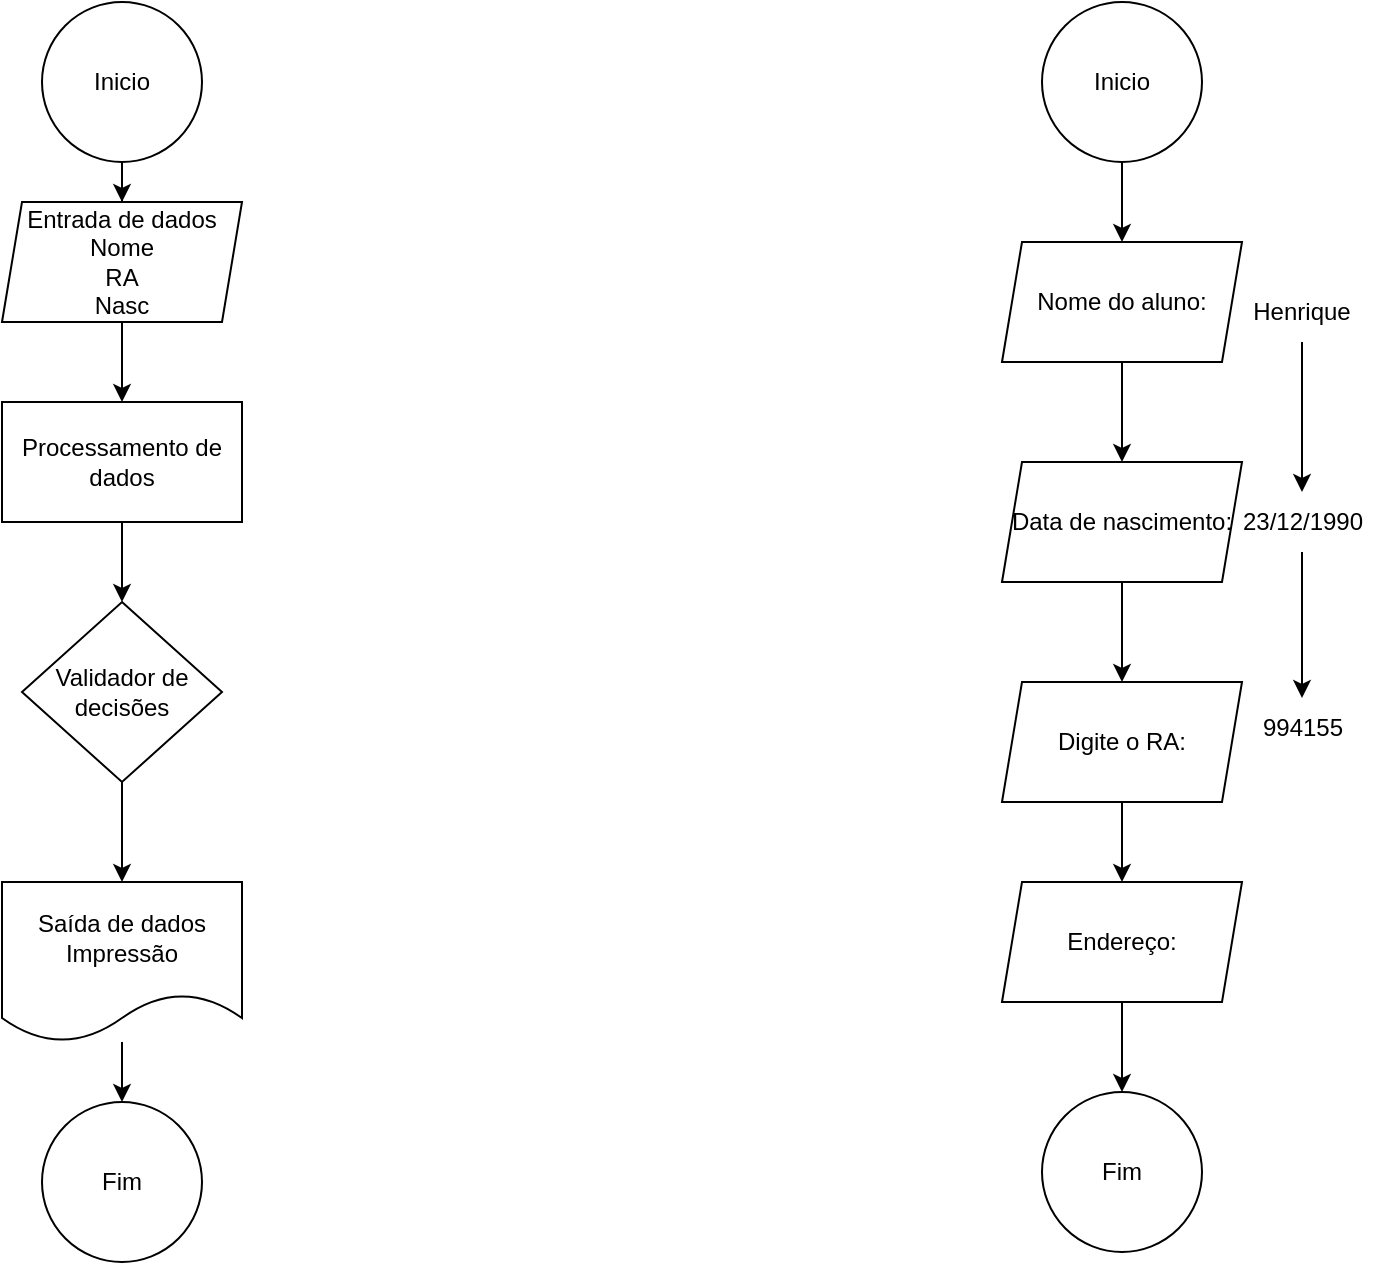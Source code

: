 <mxfile version="24.7.17">
  <diagram name="Página-1" id="Qk5jfIHpjvVt_mnPJwoi">
    <mxGraphModel dx="1674" dy="780" grid="1" gridSize="10" guides="1" tooltips="1" connect="1" arrows="1" fold="1" page="1" pageScale="1" pageWidth="827" pageHeight="1169" math="0" shadow="0">
      <root>
        <mxCell id="0" />
        <mxCell id="1" parent="0" />
        <mxCell id="3zrcTV9IkVDDETko09C1-13" value="" style="edgeStyle=orthogonalEdgeStyle;rounded=0;orthogonalLoop=1;jettySize=auto;html=1;" parent="1" source="3zrcTV9IkVDDETko09C1-1" target="3zrcTV9IkVDDETko09C1-6" edge="1">
          <mxGeometry relative="1" as="geometry" />
        </mxCell>
        <mxCell id="3zrcTV9IkVDDETko09C1-1" value="Inicio" style="ellipse;whiteSpace=wrap;html=1;aspect=fixed;" parent="1" vertex="1">
          <mxGeometry x="20" width="80" height="80" as="geometry" />
        </mxCell>
        <mxCell id="3zrcTV9IkVDDETko09C1-2" value="Fim" style="ellipse;whiteSpace=wrap;html=1;aspect=fixed;" parent="1" vertex="1">
          <mxGeometry x="20" y="550" width="80" height="80" as="geometry" />
        </mxCell>
        <mxCell id="3zrcTV9IkVDDETko09C1-14" value="" style="edgeStyle=orthogonalEdgeStyle;rounded=0;orthogonalLoop=1;jettySize=auto;html=1;" parent="1" source="3zrcTV9IkVDDETko09C1-6" target="3zrcTV9IkVDDETko09C1-7" edge="1">
          <mxGeometry relative="1" as="geometry" />
        </mxCell>
        <mxCell id="3zrcTV9IkVDDETko09C1-6" value="Entrada de dados&lt;div&gt;Nome&lt;/div&gt;&lt;div&gt;RA&lt;/div&gt;&lt;div&gt;Nasc&lt;/div&gt;" style="shape=parallelogram;perimeter=parallelogramPerimeter;whiteSpace=wrap;html=1;fixedSize=1;size=10;" parent="1" vertex="1">
          <mxGeometry y="100" width="120" height="60" as="geometry" />
        </mxCell>
        <mxCell id="3zrcTV9IkVDDETko09C1-15" value="" style="edgeStyle=orthogonalEdgeStyle;rounded=0;orthogonalLoop=1;jettySize=auto;html=1;" parent="1" source="3zrcTV9IkVDDETko09C1-7" target="3zrcTV9IkVDDETko09C1-8" edge="1">
          <mxGeometry relative="1" as="geometry" />
        </mxCell>
        <mxCell id="3zrcTV9IkVDDETko09C1-7" value="Processamento de dados" style="rounded=0;whiteSpace=wrap;html=1;" parent="1" vertex="1">
          <mxGeometry y="200" width="120" height="60" as="geometry" />
        </mxCell>
        <mxCell id="3zrcTV9IkVDDETko09C1-16" value="" style="edgeStyle=orthogonalEdgeStyle;rounded=0;orthogonalLoop=1;jettySize=auto;html=1;" parent="1" source="3zrcTV9IkVDDETko09C1-8" target="3zrcTV9IkVDDETko09C1-9" edge="1">
          <mxGeometry relative="1" as="geometry" />
        </mxCell>
        <mxCell id="3zrcTV9IkVDDETko09C1-8" value="Validador de decisões" style="rhombus;whiteSpace=wrap;html=1;" parent="1" vertex="1">
          <mxGeometry x="10" y="300" width="100" height="90" as="geometry" />
        </mxCell>
        <mxCell id="U8wfwy2ZIG0Z8fR33EV_-7" value="" style="edgeStyle=orthogonalEdgeStyle;rounded=0;orthogonalLoop=1;jettySize=auto;html=1;" edge="1" parent="1" source="3zrcTV9IkVDDETko09C1-9" target="3zrcTV9IkVDDETko09C1-2">
          <mxGeometry relative="1" as="geometry" />
        </mxCell>
        <mxCell id="3zrcTV9IkVDDETko09C1-9" value="Saída de dados&lt;div&gt;Impressão&lt;/div&gt;" style="shape=document;whiteSpace=wrap;html=1;boundedLbl=1;" parent="1" vertex="1">
          <mxGeometry y="440" width="120" height="80" as="geometry" />
        </mxCell>
        <mxCell id="3zrcTV9IkVDDETko09C1-12" value="" style="edgeStyle=orthogonalEdgeStyle;rounded=0;orthogonalLoop=1;jettySize=auto;html=1;" parent="1" source="3zrcTV9IkVDDETko09C1-10" target="3zrcTV9IkVDDETko09C1-11" edge="1">
          <mxGeometry relative="1" as="geometry" />
        </mxCell>
        <mxCell id="3zrcTV9IkVDDETko09C1-10" value="Inicio" style="ellipse;whiteSpace=wrap;html=1;aspect=fixed;" parent="1" vertex="1">
          <mxGeometry x="520" width="80" height="80" as="geometry" />
        </mxCell>
        <mxCell id="3zrcTV9IkVDDETko09C1-22" value="" style="edgeStyle=orthogonalEdgeStyle;rounded=0;orthogonalLoop=1;jettySize=auto;html=1;" parent="1" source="3zrcTV9IkVDDETko09C1-11" target="3zrcTV9IkVDDETko09C1-19" edge="1">
          <mxGeometry relative="1" as="geometry" />
        </mxCell>
        <mxCell id="3zrcTV9IkVDDETko09C1-11" value="Nome do aluno:" style="shape=parallelogram;perimeter=parallelogramPerimeter;whiteSpace=wrap;html=1;fixedSize=1;size=10;" parent="1" vertex="1">
          <mxGeometry x="500" y="120" width="120" height="60" as="geometry" />
        </mxCell>
        <mxCell id="U8wfwy2ZIG0Z8fR33EV_-2" value="" style="edgeStyle=orthogonalEdgeStyle;rounded=0;orthogonalLoop=1;jettySize=auto;html=1;" edge="1" parent="1" source="3zrcTV9IkVDDETko09C1-18" target="3zrcTV9IkVDDETko09C1-24">
          <mxGeometry relative="1" as="geometry" />
        </mxCell>
        <mxCell id="3zrcTV9IkVDDETko09C1-18" value="Henrique" style="text;html=1;align=center;verticalAlign=middle;whiteSpace=wrap;rounded=0;" parent="1" vertex="1">
          <mxGeometry x="620" y="140" width="60" height="30" as="geometry" />
        </mxCell>
        <mxCell id="3zrcTV9IkVDDETko09C1-23" value="" style="edgeStyle=orthogonalEdgeStyle;rounded=0;orthogonalLoop=1;jettySize=auto;html=1;" parent="1" source="3zrcTV9IkVDDETko09C1-19" target="3zrcTV9IkVDDETko09C1-20" edge="1">
          <mxGeometry relative="1" as="geometry" />
        </mxCell>
        <mxCell id="3zrcTV9IkVDDETko09C1-19" value="Data de nascimento:" style="shape=parallelogram;perimeter=parallelogramPerimeter;whiteSpace=wrap;html=1;fixedSize=1;size=10;" parent="1" vertex="1">
          <mxGeometry x="500" y="230" width="120" height="60" as="geometry" />
        </mxCell>
        <mxCell id="3zrcTV9IkVDDETko09C1-26" value="" style="edgeStyle=orthogonalEdgeStyle;rounded=0;orthogonalLoop=1;jettySize=auto;html=1;" parent="1" source="3zrcTV9IkVDDETko09C1-20" target="3zrcTV9IkVDDETko09C1-25" edge="1">
          <mxGeometry relative="1" as="geometry" />
        </mxCell>
        <mxCell id="3zrcTV9IkVDDETko09C1-20" value="Digite o RA:" style="shape=parallelogram;perimeter=parallelogramPerimeter;whiteSpace=wrap;html=1;fixedSize=1;size=10;" parent="1" vertex="1">
          <mxGeometry x="500" y="340" width="120" height="60" as="geometry" />
        </mxCell>
        <mxCell id="U8wfwy2ZIG0Z8fR33EV_-3" value="" style="edgeStyle=orthogonalEdgeStyle;rounded=0;orthogonalLoop=1;jettySize=auto;html=1;" edge="1" parent="1" source="3zrcTV9IkVDDETko09C1-24" target="U8wfwy2ZIG0Z8fR33EV_-1">
          <mxGeometry relative="1" as="geometry" />
        </mxCell>
        <mxCell id="3zrcTV9IkVDDETko09C1-24" value="23/12/1990" style="text;html=1;align=center;verticalAlign=middle;resizable=0;points=[];autosize=1;strokeColor=none;fillColor=none;" parent="1" vertex="1">
          <mxGeometry x="610" y="245" width="80" height="30" as="geometry" />
        </mxCell>
        <mxCell id="U8wfwy2ZIG0Z8fR33EV_-6" value="" style="edgeStyle=orthogonalEdgeStyle;rounded=0;orthogonalLoop=1;jettySize=auto;html=1;" edge="1" parent="1" source="3zrcTV9IkVDDETko09C1-25" target="U8wfwy2ZIG0Z8fR33EV_-5">
          <mxGeometry relative="1" as="geometry" />
        </mxCell>
        <mxCell id="3zrcTV9IkVDDETko09C1-25" value="Endereço:" style="shape=parallelogram;perimeter=parallelogramPerimeter;whiteSpace=wrap;html=1;fixedSize=1;size=10;" parent="1" vertex="1">
          <mxGeometry x="500" y="440" width="120" height="60" as="geometry" />
        </mxCell>
        <mxCell id="U8wfwy2ZIG0Z8fR33EV_-1" value="994155" style="text;html=1;align=center;verticalAlign=middle;resizable=0;points=[];autosize=1;strokeColor=none;fillColor=none;" vertex="1" parent="1">
          <mxGeometry x="620" y="348" width="60" height="30" as="geometry" />
        </mxCell>
        <mxCell id="U8wfwy2ZIG0Z8fR33EV_-5" value="Fim" style="ellipse;whiteSpace=wrap;html=1;aspect=fixed;" vertex="1" parent="1">
          <mxGeometry x="520" y="545" width="80" height="80" as="geometry" />
        </mxCell>
      </root>
    </mxGraphModel>
  </diagram>
</mxfile>
